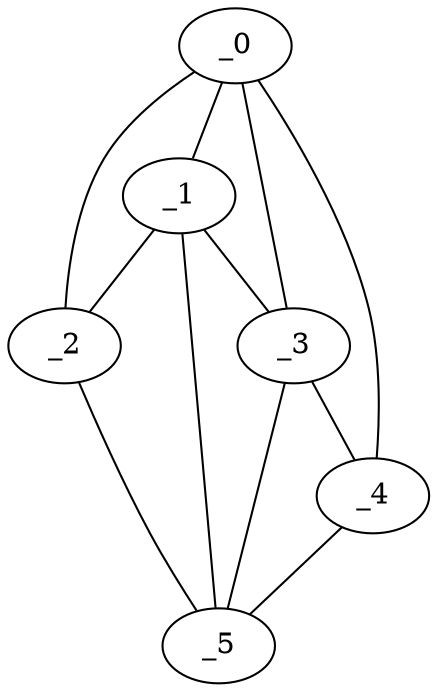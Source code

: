 graph "obj83__185.gxl" {
	_0	 [x=59,
		y=5];
	_1	 [x=72,
		y=13];
	_0 -- _1	 [valence=1];
	_2	 [x=73,
		y=2];
	_0 -- _2	 [valence=1];
	_3	 [x=74,
		y=24];
	_0 -- _3	 [valence=2];
	_4	 [x=74,
		y=29];
	_0 -- _4	 [valence=1];
	_1 -- _2	 [valence=2];
	_1 -- _3	 [valence=2];
	_5	 [x=81,
		y=12];
	_1 -- _5	 [valence=1];
	_2 -- _5	 [valence=1];
	_3 -- _4	 [valence=2];
	_3 -- _5	 [valence=2];
	_4 -- _5	 [valence=1];
}
